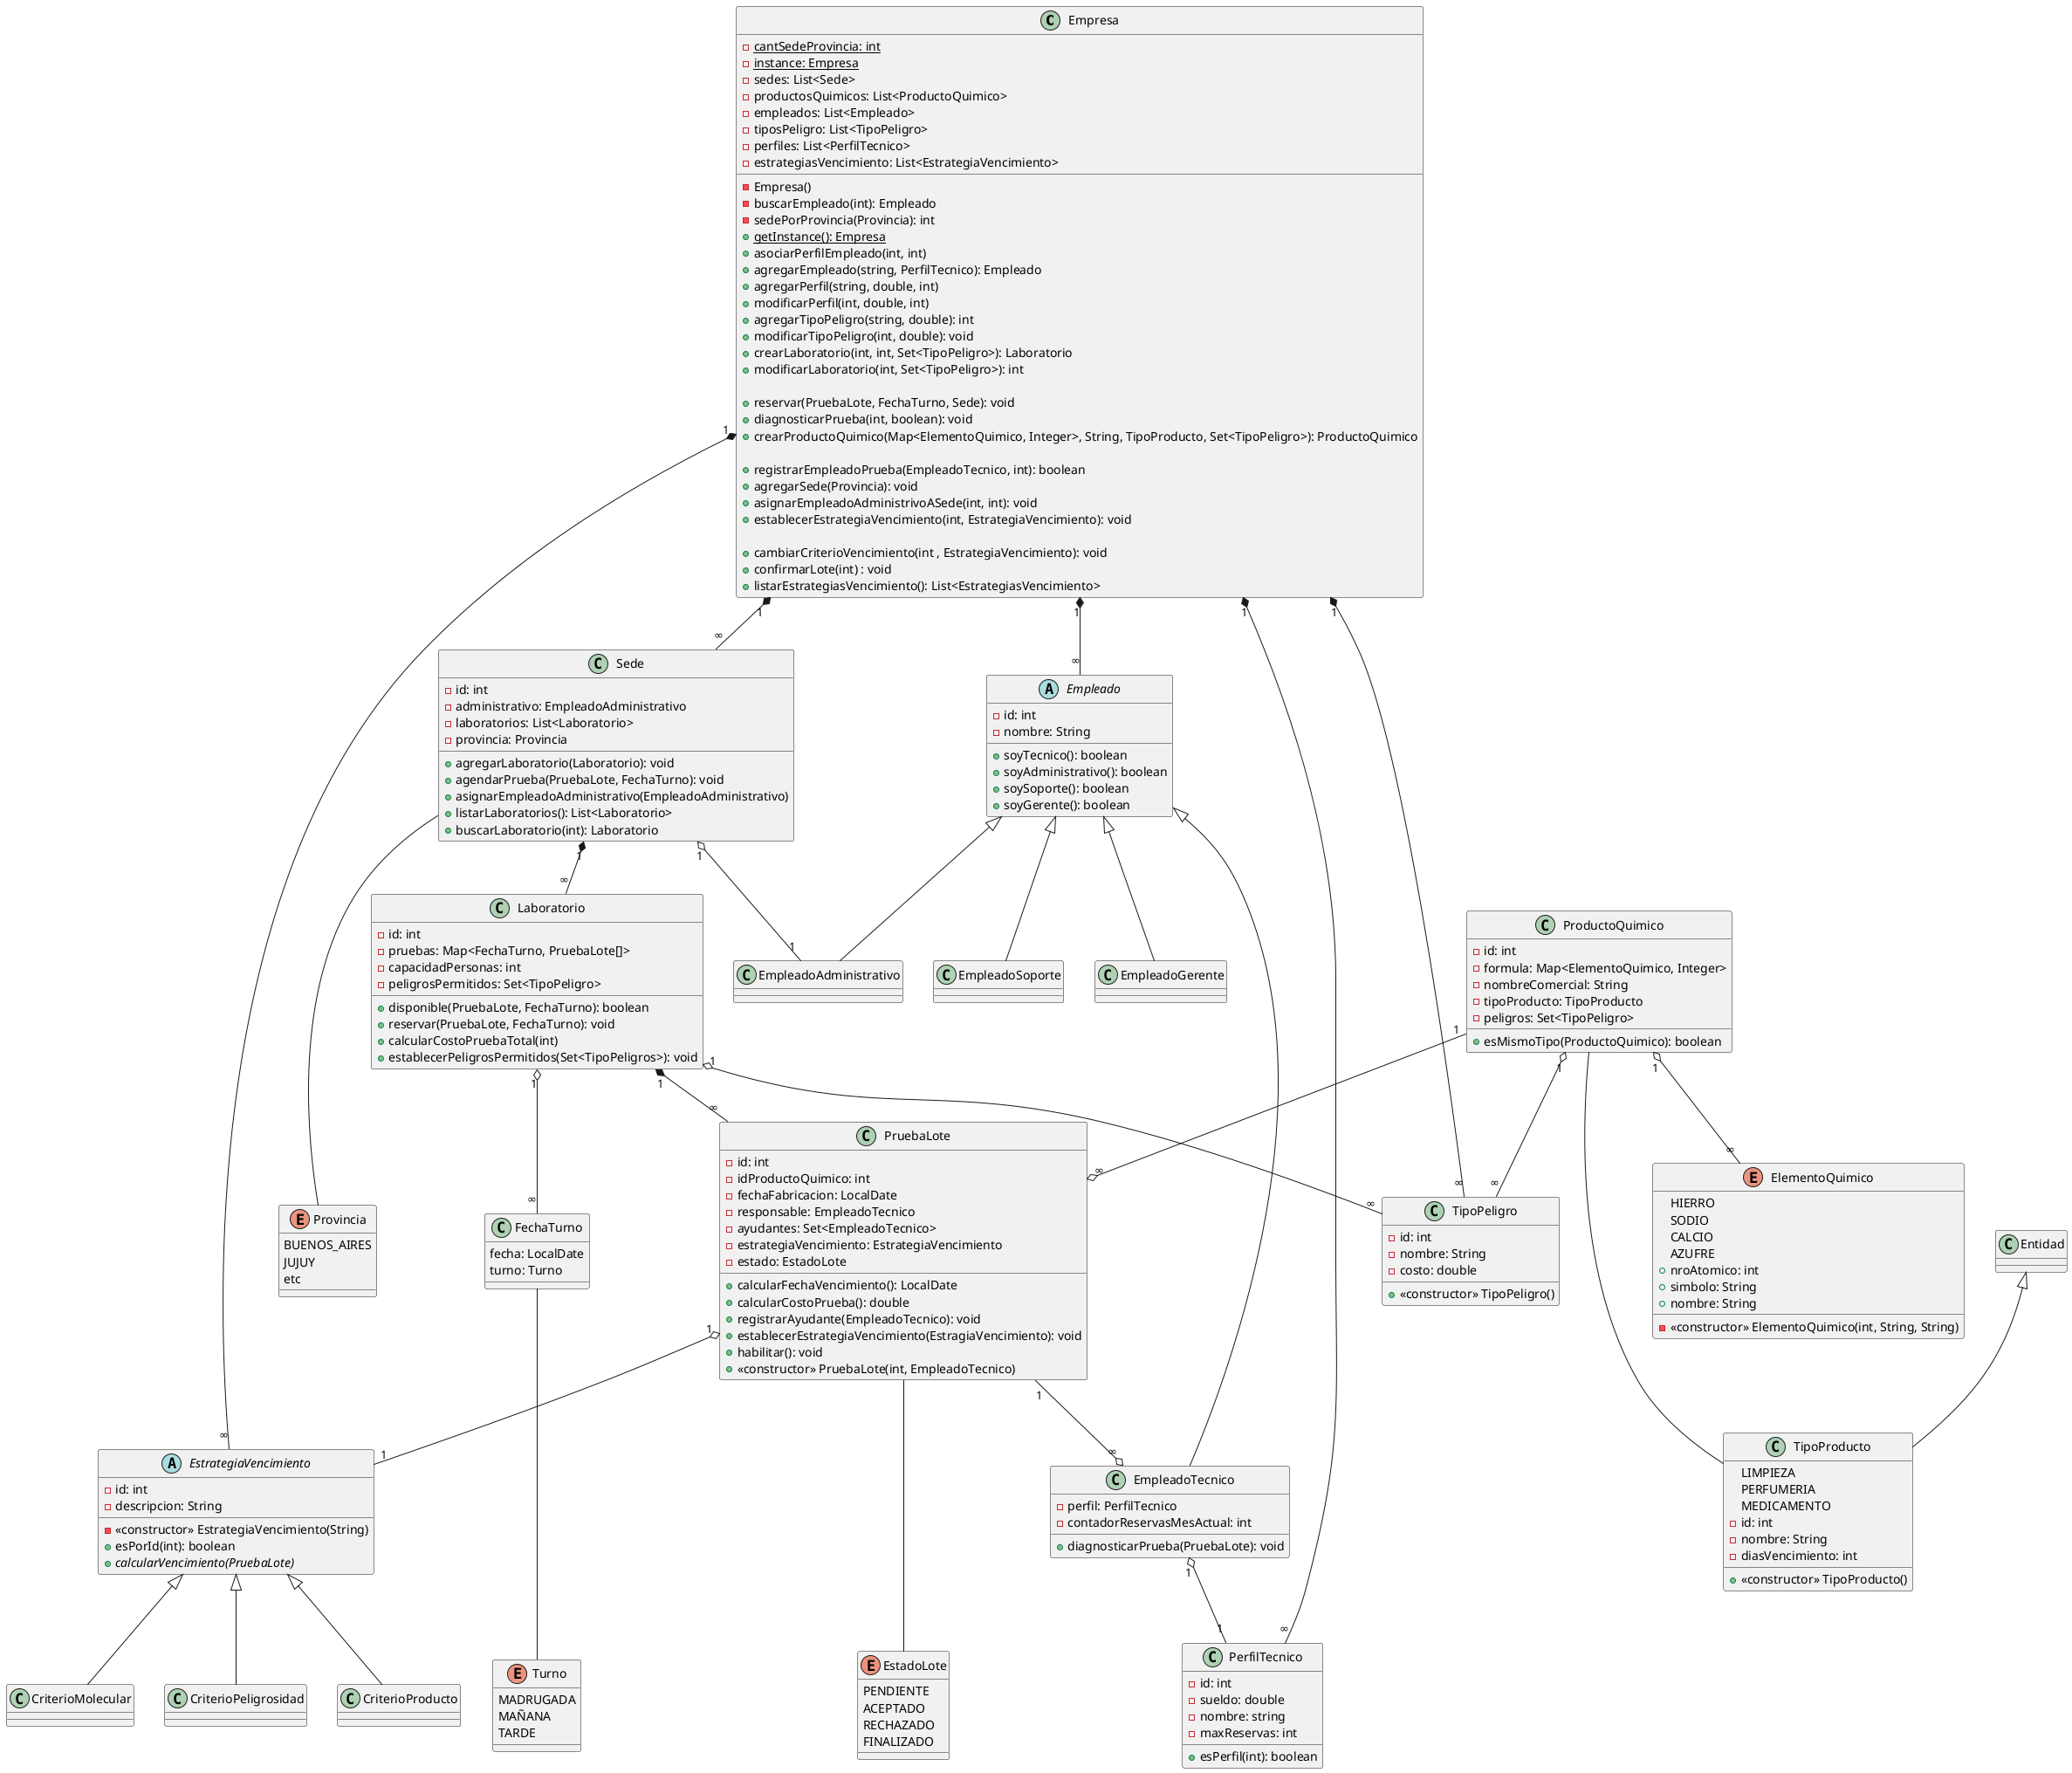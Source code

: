 @startuml

class Empresa {
  {static} - cantSedeProvincia: int
  {static} - instance: Empresa
  - Empresa()
  - sedes: List<Sede>
  - productosQuimicos: List<ProductoQuimico>
  - empleados: List<Empleado>
  - tiposPeligro: List<TipoPeligro>
  - perfiles: List<PerfilTecnico>
  - estrategiasVencimiento: List<EstrategiaVencimiento>
  
  - buscarEmpleado(int): Empleado
  - sedePorProvincia(Provincia): int
  {static} + getInstance(): Empresa
  /' Empleado administrativo '/
  + asociarPerfilEmpleado(int, int) /'id de perfil, id de empleado'/
  + agregarEmpleado(string, PerfilTecnico): Empleado
  + agregarPerfil(string, double, int) /'nombrePuesto, sueldo, maxReservas'/
  + modificarPerfil(int, double, int) /'idPuesto, sueldo, maxReservas'/
  + agregarTipoPeligro(string, double): int
  + modificarTipoPeligro(int, double): void
  + crearLaboratorio(int, int, Set<TipoPeligro>): Laboratorio /'idSede, capacidadPersonas'/
  + modificarLaboratorio(int, Set<TipoPeligro>): int /'capacidadPersonas'/

  /' Empleado tecnico '/
  + reservar(PruebaLote, FechaTurno, Sede): void
  + diagnosticarPrueba(int, boolean): void /'idLote, aprobacion'/
  + crearProductoQuimico(Map<ElementoQuimico, Integer>, String, TipoProducto, Set<TipoPeligro>): ProductoQuimico
  
  + registrarEmpleadoPrueba(EmpleadoTecnico, int): boolean /'id de prueba'/
  + agregarSede(Provincia): void
  + asignarEmpleadoAdministrivoASede(int, int): void /'idSede, idEmpleado'/
  + establecerEstrategiaVencimiento(int, EstrategiaVencimiento): void /'id de prueba'/
  
  /' Gerente '/
  + cambiarCriterioVencimiento(int , EstrategiaVencimiento): void /'idLote'/
  + confirmarLote(int) : void /'idLote'/
  + listarEstrategiasVencimiento(): List<EstrategiasVencimiento>
}

class Sede {
  - id: int
  - administrativo: EmpleadoAdministrativo
  - laboratorios: List<Laboratorio>
  - provincia: Provincia

  + agregarLaboratorio(Laboratorio): void
  + agendarPrueba(PruebaLote, FechaTurno): void
  + asignarEmpleadoAdministrativo(EmpleadoAdministrativo)
  + listarLaboratorios(): List<Laboratorio>
  + buscarLaboratorio(int): Laboratorio
}

enum Provincia {
  BUENOS_AIRES
  JUJUY
  etc
}

class ProductoQuimico {
  - id: int
  - formula: Map<ElementoQuimico, Integer>
  - nombreComercial: String
  - tipoProducto: TipoProducto
  - peligros: Set<TipoPeligro>

  + esMismoTipo(ProductoQuimico): boolean
}

class PruebaLote {
  - id: int
  - idProductoQuimico: int
  - fechaFabricacion: LocalDate
  - responsable: EmpleadoTecnico
  - ayudantes: Set<EmpleadoTecnico>
  - estrategiaVencimiento: EstrategiaVencimiento
  - estado: EstadoLote
  + calcularFechaVencimiento(): LocalDate
  + calcularCostoPrueba(): double
  + registrarAyudante(EmpleadoTecnico): void
  + establecerEstrategiaVencimiento(EstragiaVencimiento): void
  + habilitar(): void
  + <<constructor>> PruebaLote(int, EmpleadoTecnico)
}

abstract class EstrategiaVencimiento {
  - id: int
  - descripcion: String
  - <<constructor>> EstrategiaVencimiento(String) /'descripcion'/
  + esPorId(int): boolean
  + {abstract} calcularVencimiento(PruebaLote)
}

class CriterioPeligrosidad extends EstrategiaVencimiento {}
class CriterioProducto extends EstrategiaVencimiento {}
class CriterioMolecular extends EstrategiaVencimiento {}


enum TipoProducto {
  LIMPIEZA
  PERFUMERIA
  MEDICAMENTO
}

enum EstadoLote {
  PENDIENTE
  ACEPTADO
  RECHAZADO
  FINALIZADO
}

enum Turno {
  '0 a 6hs'
  MADRUGADA
  '8 a 14hs'
  MAÑANA
  '16 a 22hs'
  TARDE
}

enum ElementoQuimico {
  HIERRO
  SODIO
  CALCIO
  AZUFRE
  + nroAtomico: int
  + simbolo: String
  + nombre: String
  - << constructor >> ElementoQuimico(int, String, String)
}

abstract class Empleado {
  - id: int
  - nombre: String

  + soyTecnico(): boolean
  + soyAdministrativo(): boolean
  + soySoporte(): boolean
  + soyGerente(): boolean
}

'Edita todo lo relacionado con los puestos y gesetion del sistema (SysAdmin)
class EmpleadoSoporte extends Empleado {}

'Encargado de habilitar los empleados y laboratorios para las sedes
class EmpleadoAdministrativo extends Empleado {}

'Encargado de habilitar lotes y cambiar criterios de vencimiento
class EmpleadoGerente extends Empleado {}

'Encargado de realizar pruebas/reservas
class EmpleadoTecnico extends Empleado {
  - perfil: PerfilTecnico
  - contadorReservasMesActual: int
  + diagnosticarPrueba(PruebaLote): void
  
}

class PerfilTecnico {
  - id: int
  - sueldo: double
  - nombre: string
  - maxReservas: int
  + esPerfil(int): boolean /'idPerfil'/
}

' Se puede reservar si: '
' - Cantidad de personas de mi prueba es <= la cantidad personas que tiene la prueba'
'   ya existente '
' - Toxicidades sean compatibles entre producto y laboratorio '
' - Tipo de producto compatible entre pruebas '
class Laboratorio {
  - id: int
  - pruebas: Map<FechaTurno, PruebaLote[]>
  - capacidadPersonas: int
  - peligrosPermitidos: Set<TipoPeligro>
  'disponible devuelve true si hay una lugar disponible para una nueva prueba y,
  'en caso de haber otra prueba en curso, si el producto es compatible con mi prueba'
  + disponible(PruebaLote, FechaTurno): boolean
  + reservar(PruebaLote, FechaTurno): void
  + calcularCostoPruebaTotal(int)
  + establecerPeligrosPermitidos(Set<TipoPeligros>): void
}

class FechaTurno {
  fecha: LocalDate
  turno: Turno
}

class TipoPeligro {
  - id: int
  - nombre: String
  - costo: double
  + <<constructor>> TipoPeligro()
}
class TipoProducto  {
	- id: int
	-nombre: String
	-diasVencimiento: int
  + <<constructor>> TipoProducto()
}

Empresa "1" *--	"∞" Sede
Sede "1" *-- "∞" Laboratorio
Sede --- Provincia
Laboratorio "1" o-- "∞" TipoPeligro
Empresa "1" *-- "∞" TipoPeligro
ProductoQuimico --- TipoProducto
ProductoQuimico "1" o-- "∞" TipoPeligro
ProductoQuimico "1" --o "∞" PruebaLote
PruebaLote --- EstadoLote
Laboratorio "1" o-- "∞" FechaTurno
FechaTurno --- Turno
Laboratorio "1" *-- "∞" PruebaLote
ProductoQuimico "1" o-- "∞" ElementoQuimico
Empresa "1" *-- "∞" Empleado
PruebaLote "1" o-- "1" EstrategiaVencimiento
EmpleadoTecnico "1" o-- "1" PerfilTecnico
Empresa "1" *-- "∞" PerfilTecnico
Sede "1" o-- "1" EmpleadoAdministrativo
PruebaLote "1" --o "∞" EmpleadoTecnico
Empresa "1" *-- "∞" EstrategiaVencimiento
Entidad <|-- TipoProducto

@enduml
